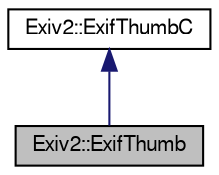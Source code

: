 digraph "Exiv2::ExifThumb"
{
  edge [fontname="FreeSans",fontsize="10",labelfontname="FreeSans",labelfontsize="10"];
  node [fontname="FreeSans",fontsize="10",shape=record];
  Node1 [label="Exiv2::ExifThumb",height=0.2,width=0.4,color="black", fillcolor="grey75", style="filled" fontcolor="black"];
  Node2 -> Node1 [dir="back",color="midnightblue",fontsize="10",style="solid",fontname="FreeSans"];
  Node2 [label="Exiv2::ExifThumbC",height=0.2,width=0.4,color="black", fillcolor="white", style="filled",URL="$classExiv2_1_1ExifThumbC.html",tooltip="Access to a Exif thumbnail image. This class provides higher level accessors to the thumbnail image t..."];
}
